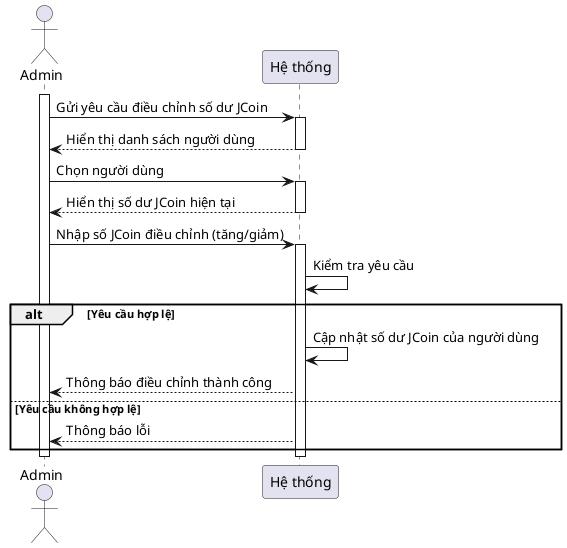 @startuml   
actor Admin
participant "Hệ thống" as System

activate Admin
Admin -> System: Gửi yêu cầu điều chỉnh số dư JCoin
activate System
System --> Admin: Hiển thị danh sách người dùng
deactivate System
Admin -> System: Chọn người dùng
activate System
System --> Admin: Hiển thị số dư JCoin hiện tại
deactivate System
Admin -> System: Nhập số JCoin điều chỉnh (tăng/giảm)
activate System
System -> System: Kiểm tra yêu cầu
alt Yêu cầu hợp lệ
    System -> System: Cập nhật số dư JCoin của người dùng
    System --> Admin: Thông báo điều chỉnh thành công
else Yêu cầu không hợp lệ
    System --> Admin: Thông báo lỗi
end
deactivate System
deactivate Admin
@enduml